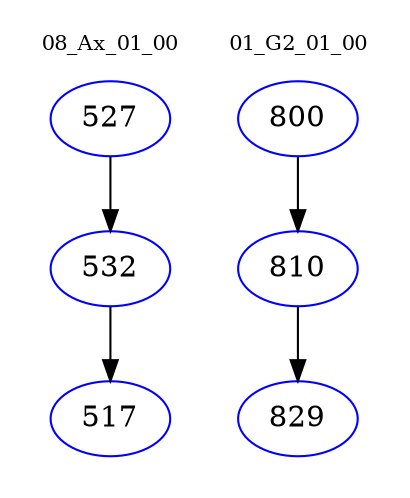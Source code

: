 digraph{
subgraph cluster_0 {
color = white
label = "08_Ax_01_00";
fontsize=10;
T0_527 [label="527", color="blue"]
T0_527 -> T0_532 [color="black"]
T0_532 [label="532", color="blue"]
T0_532 -> T0_517 [color="black"]
T0_517 [label="517", color="blue"]
}
subgraph cluster_1 {
color = white
label = "01_G2_01_00";
fontsize=10;
T1_800 [label="800", color="blue"]
T1_800 -> T1_810 [color="black"]
T1_810 [label="810", color="blue"]
T1_810 -> T1_829 [color="black"]
T1_829 [label="829", color="blue"]
}
}

